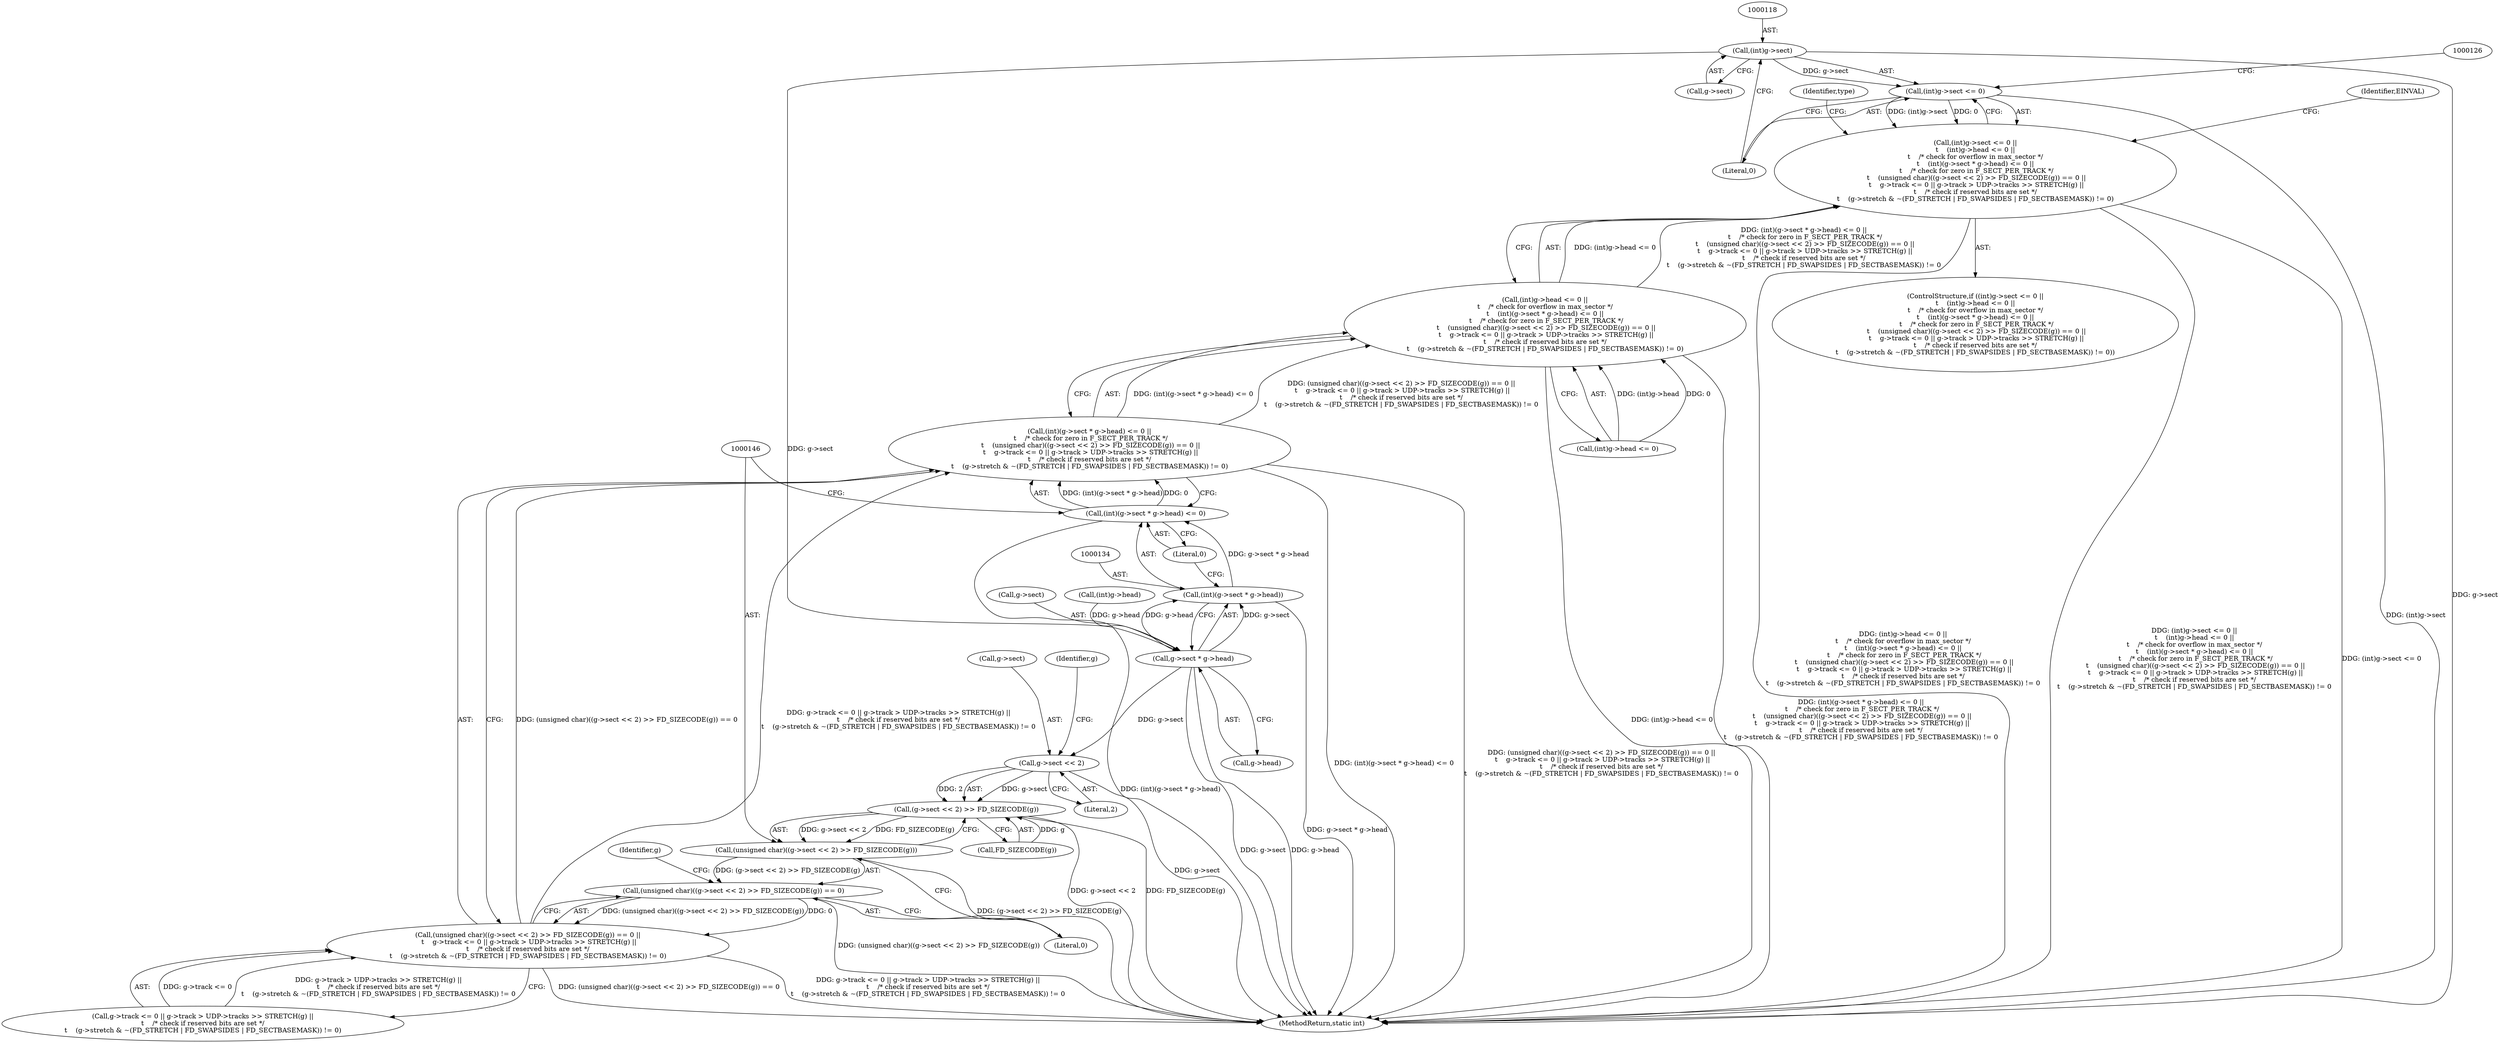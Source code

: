 digraph "0_linux_da99466ac243f15fbba65bd261bfc75ffa1532b6@pointer" {
"1000117" [label="(Call,(int)g->sect)"];
"1000116" [label="(Call,(int)g->sect <= 0)"];
"1000115" [label="(Call,(int)g->sect <= 0 ||\n\t    (int)g->head <= 0 ||\n\t    /* check for overflow in max_sector */\n\t    (int)(g->sect * g->head) <= 0 ||\n \t    /* check for zero in F_SECT_PER_TRACK */\n \t    (unsigned char)((g->sect << 2) >> FD_SIZECODE(g)) == 0 ||\n \t    g->track <= 0 || g->track > UDP->tracks >> STRETCH(g) ||\n\t    /* check if reserved bits are set */\n\t    (g->stretch & ~(FD_STRETCH | FD_SWAPSIDES | FD_SECTBASEMASK)) != 0)"];
"1000135" [label="(Call,g->sect * g->head)"];
"1000133" [label="(Call,(int)(g->sect * g->head))"];
"1000132" [label="(Call,(int)(g->sect * g->head) <= 0)"];
"1000131" [label="(Call,(int)(g->sect * g->head) <= 0 ||\n \t    /* check for zero in F_SECT_PER_TRACK */\n \t    (unsigned char)((g->sect << 2) >> FD_SIZECODE(g)) == 0 ||\n \t    g->track <= 0 || g->track > UDP->tracks >> STRETCH(g) ||\n\t    /* check if reserved bits are set */\n\t    (g->stretch & ~(FD_STRETCH | FD_SWAPSIDES | FD_SECTBASEMASK)) != 0)"];
"1000123" [label="(Call,(int)g->head <= 0 ||\n\t    /* check for overflow in max_sector */\n\t    (int)(g->sect * g->head) <= 0 ||\n \t    /* check for zero in F_SECT_PER_TRACK */\n \t    (unsigned char)((g->sect << 2) >> FD_SIZECODE(g)) == 0 ||\n \t    g->track <= 0 || g->track > UDP->tracks >> STRETCH(g) ||\n\t    /* check if reserved bits are set */\n\t    (g->stretch & ~(FD_STRETCH | FD_SWAPSIDES | FD_SECTBASEMASK)) != 0)"];
"1000148" [label="(Call,g->sect << 2)"];
"1000147" [label="(Call,(g->sect << 2) >> FD_SIZECODE(g))"];
"1000145" [label="(Call,(unsigned char)((g->sect << 2) >> FD_SIZECODE(g)))"];
"1000144" [label="(Call,(unsigned char)((g->sect << 2) >> FD_SIZECODE(g)) == 0)"];
"1000143" [label="(Call,(unsigned char)((g->sect << 2) >> FD_SIZECODE(g)) == 0 ||\n \t    g->track <= 0 || g->track > UDP->tracks >> STRETCH(g) ||\n\t    /* check if reserved bits are set */\n\t    (g->stretch & ~(FD_STRETCH | FD_SWAPSIDES | FD_SECTBASEMASK)) != 0)"];
"1000403" [label="(MethodReturn,static int)"];
"1000124" [label="(Call,(int)g->head <= 0)"];
"1000149" [label="(Call,g->sect)"];
"1000147" [label="(Call,(g->sect << 2) >> FD_SIZECODE(g))"];
"1000153" [label="(Call,FD_SIZECODE(g))"];
"1000156" [label="(Call,g->track <= 0 || g->track > UDP->tracks >> STRETCH(g) ||\n\t    /* check if reserved bits are set */\n\t    (g->stretch & ~(FD_STRETCH | FD_SWAPSIDES | FD_SECTBASEMASK)) != 0)"];
"1000122" [label="(Literal,0)"];
"1000152" [label="(Literal,2)"];
"1000189" [label="(Identifier,type)"];
"1000119" [label="(Call,g->sect)"];
"1000139" [label="(Call,g->head)"];
"1000125" [label="(Call,(int)g->head)"];
"1000114" [label="(ControlStructure,if ((int)g->sect <= 0 ||\n\t    (int)g->head <= 0 ||\n\t    /* check for overflow in max_sector */\n\t    (int)(g->sect * g->head) <= 0 ||\n \t    /* check for zero in F_SECT_PER_TRACK */\n \t    (unsigned char)((g->sect << 2) >> FD_SIZECODE(g)) == 0 ||\n \t    g->track <= 0 || g->track > UDP->tracks >> STRETCH(g) ||\n\t    /* check if reserved bits are set */\n\t    (g->stretch & ~(FD_STRETCH | FD_SWAPSIDES | FD_SECTBASEMASK)) != 0))"];
"1000159" [label="(Identifier,g)"];
"1000143" [label="(Call,(unsigned char)((g->sect << 2) >> FD_SIZECODE(g)) == 0 ||\n \t    g->track <= 0 || g->track > UDP->tracks >> STRETCH(g) ||\n\t    /* check if reserved bits are set */\n\t    (g->stretch & ~(FD_STRETCH | FD_SWAPSIDES | FD_SECTBASEMASK)) != 0)"];
"1000115" [label="(Call,(int)g->sect <= 0 ||\n\t    (int)g->head <= 0 ||\n\t    /* check for overflow in max_sector */\n\t    (int)(g->sect * g->head) <= 0 ||\n \t    /* check for zero in F_SECT_PER_TRACK */\n \t    (unsigned char)((g->sect << 2) >> FD_SIZECODE(g)) == 0 ||\n \t    g->track <= 0 || g->track > UDP->tracks >> STRETCH(g) ||\n\t    /* check if reserved bits are set */\n\t    (g->stretch & ~(FD_STRETCH | FD_SWAPSIDES | FD_SECTBASEMASK)) != 0)"];
"1000136" [label="(Call,g->sect)"];
"1000131" [label="(Call,(int)(g->sect * g->head) <= 0 ||\n \t    /* check for zero in F_SECT_PER_TRACK */\n \t    (unsigned char)((g->sect << 2) >> FD_SIZECODE(g)) == 0 ||\n \t    g->track <= 0 || g->track > UDP->tracks >> STRETCH(g) ||\n\t    /* check if reserved bits are set */\n\t    (g->stretch & ~(FD_STRETCH | FD_SWAPSIDES | FD_SECTBASEMASK)) != 0)"];
"1000132" [label="(Call,(int)(g->sect * g->head) <= 0)"];
"1000187" [label="(Identifier,EINVAL)"];
"1000148" [label="(Call,g->sect << 2)"];
"1000123" [label="(Call,(int)g->head <= 0 ||\n\t    /* check for overflow in max_sector */\n\t    (int)(g->sect * g->head) <= 0 ||\n \t    /* check for zero in F_SECT_PER_TRACK */\n \t    (unsigned char)((g->sect << 2) >> FD_SIZECODE(g)) == 0 ||\n \t    g->track <= 0 || g->track > UDP->tracks >> STRETCH(g) ||\n\t    /* check if reserved bits are set */\n\t    (g->stretch & ~(FD_STRETCH | FD_SWAPSIDES | FD_SECTBASEMASK)) != 0)"];
"1000116" [label="(Call,(int)g->sect <= 0)"];
"1000133" [label="(Call,(int)(g->sect * g->head))"];
"1000155" [label="(Literal,0)"];
"1000145" [label="(Call,(unsigned char)((g->sect << 2) >> FD_SIZECODE(g)))"];
"1000154" [label="(Identifier,g)"];
"1000142" [label="(Literal,0)"];
"1000135" [label="(Call,g->sect * g->head)"];
"1000117" [label="(Call,(int)g->sect)"];
"1000144" [label="(Call,(unsigned char)((g->sect << 2) >> FD_SIZECODE(g)) == 0)"];
"1000117" -> "1000116"  [label="AST: "];
"1000117" -> "1000119"  [label="CFG: "];
"1000118" -> "1000117"  [label="AST: "];
"1000119" -> "1000117"  [label="AST: "];
"1000122" -> "1000117"  [label="CFG: "];
"1000117" -> "1000403"  [label="DDG: g->sect"];
"1000117" -> "1000116"  [label="DDG: g->sect"];
"1000117" -> "1000135"  [label="DDG: g->sect"];
"1000116" -> "1000115"  [label="AST: "];
"1000116" -> "1000122"  [label="CFG: "];
"1000122" -> "1000116"  [label="AST: "];
"1000126" -> "1000116"  [label="CFG: "];
"1000115" -> "1000116"  [label="CFG: "];
"1000116" -> "1000403"  [label="DDG: (int)g->sect"];
"1000116" -> "1000115"  [label="DDG: (int)g->sect"];
"1000116" -> "1000115"  [label="DDG: 0"];
"1000115" -> "1000114"  [label="AST: "];
"1000115" -> "1000123"  [label="CFG: "];
"1000123" -> "1000115"  [label="AST: "];
"1000187" -> "1000115"  [label="CFG: "];
"1000189" -> "1000115"  [label="CFG: "];
"1000115" -> "1000403"  [label="DDG: (int)g->head <= 0 ||\n\t    /* check for overflow in max_sector */\n\t    (int)(g->sect * g->head) <= 0 ||\n \t    /* check for zero in F_SECT_PER_TRACK */\n \t    (unsigned char)((g->sect << 2) >> FD_SIZECODE(g)) == 0 ||\n \t    g->track <= 0 || g->track > UDP->tracks >> STRETCH(g) ||\n\t    /* check if reserved bits are set */\n\t    (g->stretch & ~(FD_STRETCH | FD_SWAPSIDES | FD_SECTBASEMASK)) != 0"];
"1000115" -> "1000403"  [label="DDG: (int)g->sect <= 0 ||\n\t    (int)g->head <= 0 ||\n\t    /* check for overflow in max_sector */\n\t    (int)(g->sect * g->head) <= 0 ||\n \t    /* check for zero in F_SECT_PER_TRACK */\n \t    (unsigned char)((g->sect << 2) >> FD_SIZECODE(g)) == 0 ||\n \t    g->track <= 0 || g->track > UDP->tracks >> STRETCH(g) ||\n\t    /* check if reserved bits are set */\n\t    (g->stretch & ~(FD_STRETCH | FD_SWAPSIDES | FD_SECTBASEMASK)) != 0"];
"1000115" -> "1000403"  [label="DDG: (int)g->sect <= 0"];
"1000123" -> "1000115"  [label="DDG: (int)g->head <= 0"];
"1000123" -> "1000115"  [label="DDG: (int)(g->sect * g->head) <= 0 ||\n \t    /* check for zero in F_SECT_PER_TRACK */\n \t    (unsigned char)((g->sect << 2) >> FD_SIZECODE(g)) == 0 ||\n \t    g->track <= 0 || g->track > UDP->tracks >> STRETCH(g) ||\n\t    /* check if reserved bits are set */\n\t    (g->stretch & ~(FD_STRETCH | FD_SWAPSIDES | FD_SECTBASEMASK)) != 0"];
"1000135" -> "1000133"  [label="AST: "];
"1000135" -> "1000139"  [label="CFG: "];
"1000136" -> "1000135"  [label="AST: "];
"1000139" -> "1000135"  [label="AST: "];
"1000133" -> "1000135"  [label="CFG: "];
"1000135" -> "1000403"  [label="DDG: g->head"];
"1000135" -> "1000403"  [label="DDG: g->sect"];
"1000135" -> "1000133"  [label="DDG: g->sect"];
"1000135" -> "1000133"  [label="DDG: g->head"];
"1000125" -> "1000135"  [label="DDG: g->head"];
"1000135" -> "1000148"  [label="DDG: g->sect"];
"1000133" -> "1000132"  [label="AST: "];
"1000134" -> "1000133"  [label="AST: "];
"1000142" -> "1000133"  [label="CFG: "];
"1000133" -> "1000403"  [label="DDG: g->sect * g->head"];
"1000133" -> "1000132"  [label="DDG: g->sect * g->head"];
"1000132" -> "1000131"  [label="AST: "];
"1000132" -> "1000142"  [label="CFG: "];
"1000142" -> "1000132"  [label="AST: "];
"1000146" -> "1000132"  [label="CFG: "];
"1000131" -> "1000132"  [label="CFG: "];
"1000132" -> "1000403"  [label="DDG: (int)(g->sect * g->head)"];
"1000132" -> "1000131"  [label="DDG: (int)(g->sect * g->head)"];
"1000132" -> "1000131"  [label="DDG: 0"];
"1000131" -> "1000123"  [label="AST: "];
"1000131" -> "1000143"  [label="CFG: "];
"1000143" -> "1000131"  [label="AST: "];
"1000123" -> "1000131"  [label="CFG: "];
"1000131" -> "1000403"  [label="DDG: (int)(g->sect * g->head) <= 0"];
"1000131" -> "1000403"  [label="DDG: (unsigned char)((g->sect << 2) >> FD_SIZECODE(g)) == 0 ||\n \t    g->track <= 0 || g->track > UDP->tracks >> STRETCH(g) ||\n\t    /* check if reserved bits are set */\n\t    (g->stretch & ~(FD_STRETCH | FD_SWAPSIDES | FD_SECTBASEMASK)) != 0"];
"1000131" -> "1000123"  [label="DDG: (int)(g->sect * g->head) <= 0"];
"1000131" -> "1000123"  [label="DDG: (unsigned char)((g->sect << 2) >> FD_SIZECODE(g)) == 0 ||\n \t    g->track <= 0 || g->track > UDP->tracks >> STRETCH(g) ||\n\t    /* check if reserved bits are set */\n\t    (g->stretch & ~(FD_STRETCH | FD_SWAPSIDES | FD_SECTBASEMASK)) != 0"];
"1000143" -> "1000131"  [label="DDG: (unsigned char)((g->sect << 2) >> FD_SIZECODE(g)) == 0"];
"1000143" -> "1000131"  [label="DDG: g->track <= 0 || g->track > UDP->tracks >> STRETCH(g) ||\n\t    /* check if reserved bits are set */\n\t    (g->stretch & ~(FD_STRETCH | FD_SWAPSIDES | FD_SECTBASEMASK)) != 0"];
"1000123" -> "1000124"  [label="CFG: "];
"1000124" -> "1000123"  [label="AST: "];
"1000123" -> "1000403"  [label="DDG: (int)g->head <= 0"];
"1000123" -> "1000403"  [label="DDG: (int)(g->sect * g->head) <= 0 ||\n \t    /* check for zero in F_SECT_PER_TRACK */\n \t    (unsigned char)((g->sect << 2) >> FD_SIZECODE(g)) == 0 ||\n \t    g->track <= 0 || g->track > UDP->tracks >> STRETCH(g) ||\n\t    /* check if reserved bits are set */\n\t    (g->stretch & ~(FD_STRETCH | FD_SWAPSIDES | FD_SECTBASEMASK)) != 0"];
"1000124" -> "1000123"  [label="DDG: (int)g->head"];
"1000124" -> "1000123"  [label="DDG: 0"];
"1000148" -> "1000147"  [label="AST: "];
"1000148" -> "1000152"  [label="CFG: "];
"1000149" -> "1000148"  [label="AST: "];
"1000152" -> "1000148"  [label="AST: "];
"1000154" -> "1000148"  [label="CFG: "];
"1000148" -> "1000403"  [label="DDG: g->sect"];
"1000148" -> "1000147"  [label="DDG: g->sect"];
"1000148" -> "1000147"  [label="DDG: 2"];
"1000147" -> "1000145"  [label="AST: "];
"1000147" -> "1000153"  [label="CFG: "];
"1000153" -> "1000147"  [label="AST: "];
"1000145" -> "1000147"  [label="CFG: "];
"1000147" -> "1000403"  [label="DDG: g->sect << 2"];
"1000147" -> "1000403"  [label="DDG: FD_SIZECODE(g)"];
"1000147" -> "1000145"  [label="DDG: g->sect << 2"];
"1000147" -> "1000145"  [label="DDG: FD_SIZECODE(g)"];
"1000153" -> "1000147"  [label="DDG: g"];
"1000145" -> "1000144"  [label="AST: "];
"1000146" -> "1000145"  [label="AST: "];
"1000155" -> "1000145"  [label="CFG: "];
"1000145" -> "1000403"  [label="DDG: (g->sect << 2) >> FD_SIZECODE(g)"];
"1000145" -> "1000144"  [label="DDG: (g->sect << 2) >> FD_SIZECODE(g)"];
"1000144" -> "1000143"  [label="AST: "];
"1000144" -> "1000155"  [label="CFG: "];
"1000155" -> "1000144"  [label="AST: "];
"1000159" -> "1000144"  [label="CFG: "];
"1000143" -> "1000144"  [label="CFG: "];
"1000144" -> "1000403"  [label="DDG: (unsigned char)((g->sect << 2) >> FD_SIZECODE(g))"];
"1000144" -> "1000143"  [label="DDG: (unsigned char)((g->sect << 2) >> FD_SIZECODE(g))"];
"1000144" -> "1000143"  [label="DDG: 0"];
"1000143" -> "1000156"  [label="CFG: "];
"1000156" -> "1000143"  [label="AST: "];
"1000143" -> "1000403"  [label="DDG: (unsigned char)((g->sect << 2) >> FD_SIZECODE(g)) == 0"];
"1000143" -> "1000403"  [label="DDG: g->track <= 0 || g->track > UDP->tracks >> STRETCH(g) ||\n\t    /* check if reserved bits are set */\n\t    (g->stretch & ~(FD_STRETCH | FD_SWAPSIDES | FD_SECTBASEMASK)) != 0"];
"1000156" -> "1000143"  [label="DDG: g->track <= 0"];
"1000156" -> "1000143"  [label="DDG: g->track > UDP->tracks >> STRETCH(g) ||\n\t    /* check if reserved bits are set */\n\t    (g->stretch & ~(FD_STRETCH | FD_SWAPSIDES | FD_SECTBASEMASK)) != 0"];
}

